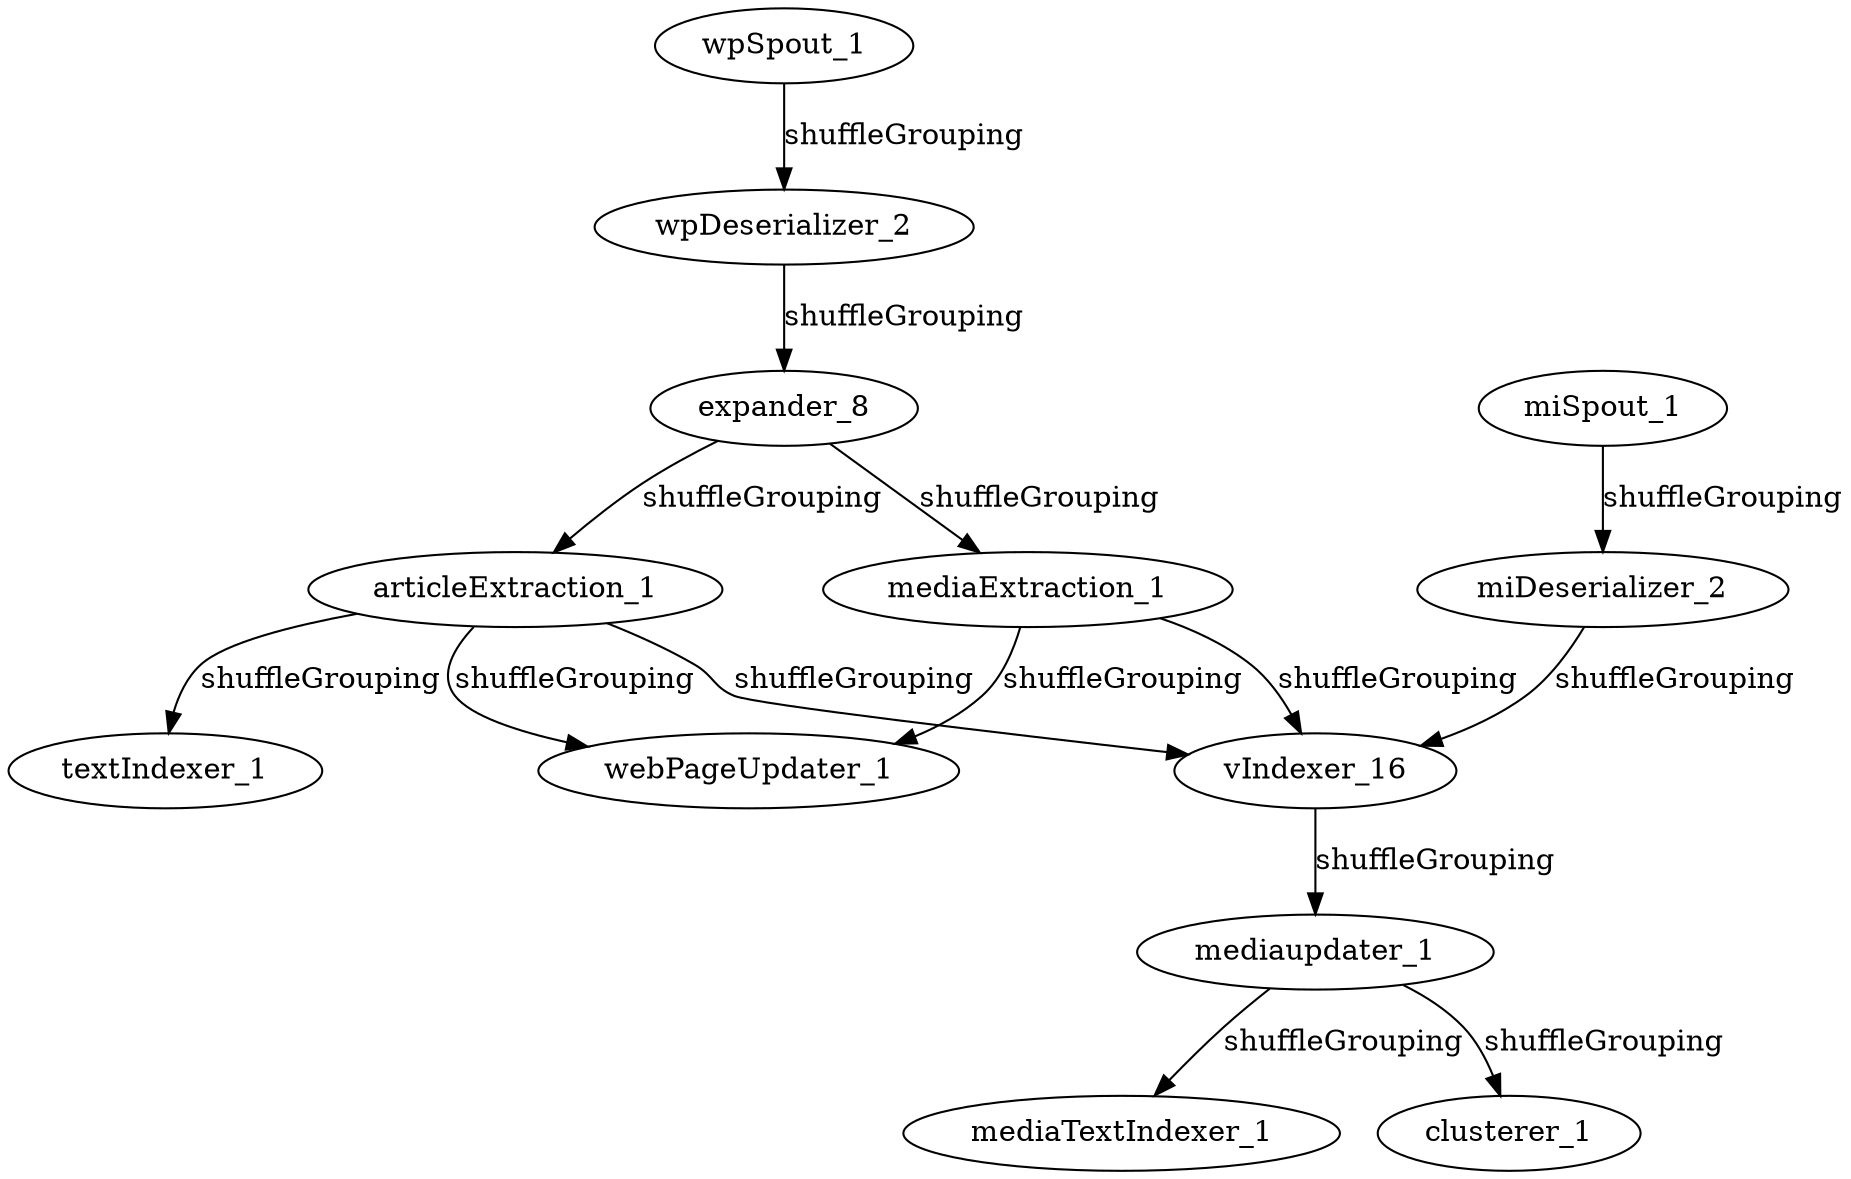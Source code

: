 digraph G {
  wpSpout_1 -> wpDeserializer_2 [label="shuffleGrouping"]
  miSpout_1 -> miDeserializer_2 [label="shuffleGrouping"]
  wpDeserializer_2 -> expander_8 [label="shuffleGrouping"]
  expander_8 -> articleExtraction_1 [label="shuffleGrouping"]
  expander_8 -> mediaExtraction_1 [label="shuffleGrouping"]
  articleExtraction_1 -> webPageUpdater_1 [label="shuffleGrouping"]
  articleExtraction_1 -> textIndexer_1 [label="shuffleGrouping"]
  articleExtraction_1 -> vIndexer_16 [label="shuffleGrouping"]
  mediaExtraction_1 -> webPageUpdater_1 [label="shuffleGrouping"]
  mediaExtraction_1 -> vIndexer_16 [label="shuffleGrouping"]
  miDeserializer_2 -> vIndexer_16 [label="shuffleGrouping"]
  vIndexer_16 -> mediaupdater_1 [label="shuffleGrouping"]
  mediaupdater_1 -> mediaTextIndexer_1 [label="shuffleGrouping"]
  mediaupdater_1 -> clusterer_1 [label="shuffleGrouping"]
}
